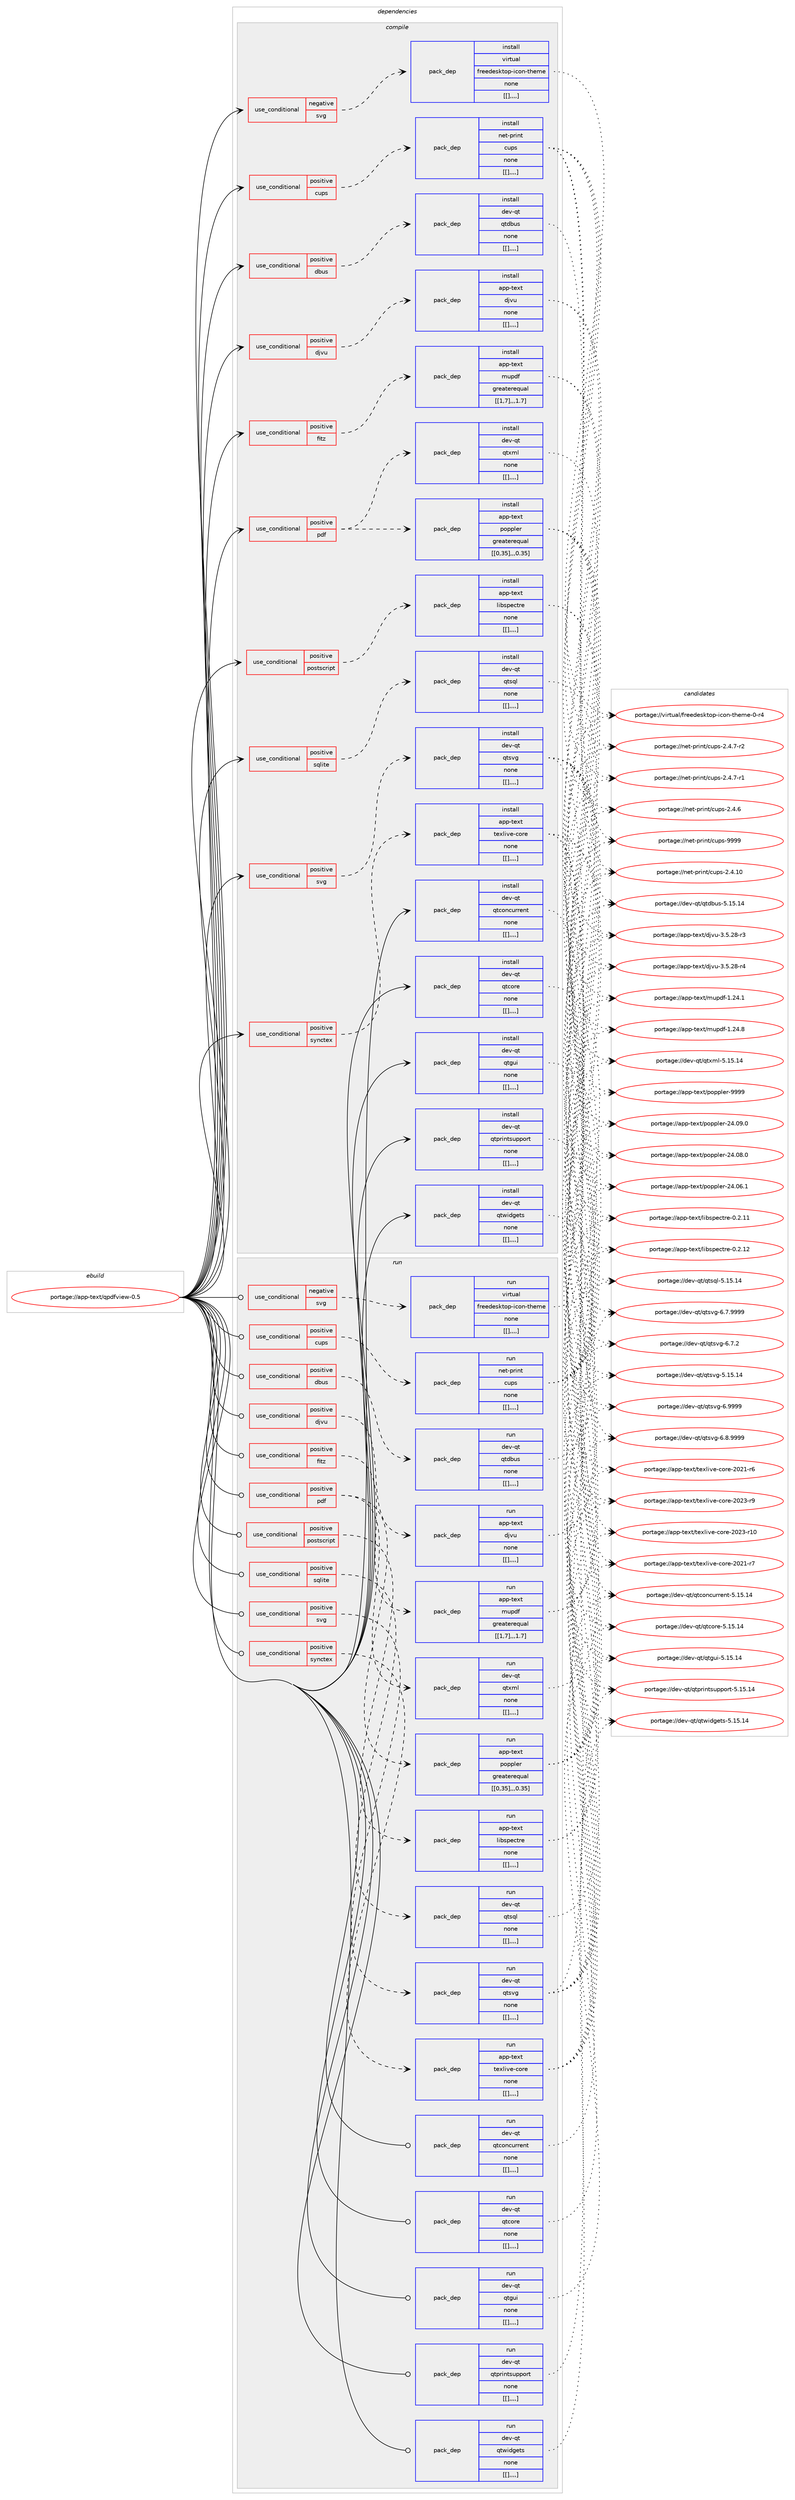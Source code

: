 digraph prolog {

# *************
# Graph options
# *************

newrank=true;
concentrate=true;
compound=true;
graph [rankdir=LR,fontname=Helvetica,fontsize=10,ranksep=1.5];#, ranksep=2.5, nodesep=0.2];
edge  [arrowhead=vee];
node  [fontname=Helvetica,fontsize=10];

# **********
# The ebuild
# **********

subgraph cluster_leftcol {
color=gray;
label=<<i>ebuild</i>>;
id [label="portage://app-text/qpdfview-0.5", color=red, width=4, href="../app-text/qpdfview-0.5.svg"];
}

# ****************
# The dependencies
# ****************

subgraph cluster_midcol {
color=gray;
label=<<i>dependencies</i>>;
subgraph cluster_compile {
fillcolor="#eeeeee";
style=filled;
label=<<i>compile</i>>;
subgraph cond15872 {
dependency57867 [label=<<TABLE BORDER="0" CELLBORDER="1" CELLSPACING="0" CELLPADDING="4"><TR><TD ROWSPAN="3" CELLPADDING="10">use_conditional</TD></TR><TR><TD>negative</TD></TR><TR><TD>svg</TD></TR></TABLE>>, shape=none, color=red];
subgraph pack41494 {
dependency57868 [label=<<TABLE BORDER="0" CELLBORDER="1" CELLSPACING="0" CELLPADDING="4" WIDTH="220"><TR><TD ROWSPAN="6" CELLPADDING="30">pack_dep</TD></TR><TR><TD WIDTH="110">install</TD></TR><TR><TD>virtual</TD></TR><TR><TD>freedesktop-icon-theme</TD></TR><TR><TD>none</TD></TR><TR><TD>[[],,,,]</TD></TR></TABLE>>, shape=none, color=blue];
}
dependency57867:e -> dependency57868:w [weight=20,style="dashed",arrowhead="vee"];
}
id:e -> dependency57867:w [weight=20,style="solid",arrowhead="vee"];
subgraph cond15873 {
dependency57869 [label=<<TABLE BORDER="0" CELLBORDER="1" CELLSPACING="0" CELLPADDING="4"><TR><TD ROWSPAN="3" CELLPADDING="10">use_conditional</TD></TR><TR><TD>positive</TD></TR><TR><TD>cups</TD></TR></TABLE>>, shape=none, color=red];
subgraph pack41495 {
dependency57870 [label=<<TABLE BORDER="0" CELLBORDER="1" CELLSPACING="0" CELLPADDING="4" WIDTH="220"><TR><TD ROWSPAN="6" CELLPADDING="30">pack_dep</TD></TR><TR><TD WIDTH="110">install</TD></TR><TR><TD>net-print</TD></TR><TR><TD>cups</TD></TR><TR><TD>none</TD></TR><TR><TD>[[],,,,]</TD></TR></TABLE>>, shape=none, color=blue];
}
dependency57869:e -> dependency57870:w [weight=20,style="dashed",arrowhead="vee"];
}
id:e -> dependency57869:w [weight=20,style="solid",arrowhead="vee"];
subgraph cond15874 {
dependency57871 [label=<<TABLE BORDER="0" CELLBORDER="1" CELLSPACING="0" CELLPADDING="4"><TR><TD ROWSPAN="3" CELLPADDING="10">use_conditional</TD></TR><TR><TD>positive</TD></TR><TR><TD>dbus</TD></TR></TABLE>>, shape=none, color=red];
subgraph pack41496 {
dependency57872 [label=<<TABLE BORDER="0" CELLBORDER="1" CELLSPACING="0" CELLPADDING="4" WIDTH="220"><TR><TD ROWSPAN="6" CELLPADDING="30">pack_dep</TD></TR><TR><TD WIDTH="110">install</TD></TR><TR><TD>dev-qt</TD></TR><TR><TD>qtdbus</TD></TR><TR><TD>none</TD></TR><TR><TD>[[],,,,]</TD></TR></TABLE>>, shape=none, color=blue];
}
dependency57871:e -> dependency57872:w [weight=20,style="dashed",arrowhead="vee"];
}
id:e -> dependency57871:w [weight=20,style="solid",arrowhead="vee"];
subgraph cond15875 {
dependency57873 [label=<<TABLE BORDER="0" CELLBORDER="1" CELLSPACING="0" CELLPADDING="4"><TR><TD ROWSPAN="3" CELLPADDING="10">use_conditional</TD></TR><TR><TD>positive</TD></TR><TR><TD>djvu</TD></TR></TABLE>>, shape=none, color=red];
subgraph pack41497 {
dependency57874 [label=<<TABLE BORDER="0" CELLBORDER="1" CELLSPACING="0" CELLPADDING="4" WIDTH="220"><TR><TD ROWSPAN="6" CELLPADDING="30">pack_dep</TD></TR><TR><TD WIDTH="110">install</TD></TR><TR><TD>app-text</TD></TR><TR><TD>djvu</TD></TR><TR><TD>none</TD></TR><TR><TD>[[],,,,]</TD></TR></TABLE>>, shape=none, color=blue];
}
dependency57873:e -> dependency57874:w [weight=20,style="dashed",arrowhead="vee"];
}
id:e -> dependency57873:w [weight=20,style="solid",arrowhead="vee"];
subgraph cond15876 {
dependency57875 [label=<<TABLE BORDER="0" CELLBORDER="1" CELLSPACING="0" CELLPADDING="4"><TR><TD ROWSPAN="3" CELLPADDING="10">use_conditional</TD></TR><TR><TD>positive</TD></TR><TR><TD>fitz</TD></TR></TABLE>>, shape=none, color=red];
subgraph pack41498 {
dependency57876 [label=<<TABLE BORDER="0" CELLBORDER="1" CELLSPACING="0" CELLPADDING="4" WIDTH="220"><TR><TD ROWSPAN="6" CELLPADDING="30">pack_dep</TD></TR><TR><TD WIDTH="110">install</TD></TR><TR><TD>app-text</TD></TR><TR><TD>mupdf</TD></TR><TR><TD>greaterequal</TD></TR><TR><TD>[[1,7],,,1.7]</TD></TR></TABLE>>, shape=none, color=blue];
}
dependency57875:e -> dependency57876:w [weight=20,style="dashed",arrowhead="vee"];
}
id:e -> dependency57875:w [weight=20,style="solid",arrowhead="vee"];
subgraph cond15877 {
dependency57877 [label=<<TABLE BORDER="0" CELLBORDER="1" CELLSPACING="0" CELLPADDING="4"><TR><TD ROWSPAN="3" CELLPADDING="10">use_conditional</TD></TR><TR><TD>positive</TD></TR><TR><TD>pdf</TD></TR></TABLE>>, shape=none, color=red];
subgraph pack41499 {
dependency57878 [label=<<TABLE BORDER="0" CELLBORDER="1" CELLSPACING="0" CELLPADDING="4" WIDTH="220"><TR><TD ROWSPAN="6" CELLPADDING="30">pack_dep</TD></TR><TR><TD WIDTH="110">install</TD></TR><TR><TD>app-text</TD></TR><TR><TD>poppler</TD></TR><TR><TD>greaterequal</TD></TR><TR><TD>[[0,35],,,0.35]</TD></TR></TABLE>>, shape=none, color=blue];
}
dependency57877:e -> dependency57878:w [weight=20,style="dashed",arrowhead="vee"];
subgraph pack41500 {
dependency57879 [label=<<TABLE BORDER="0" CELLBORDER="1" CELLSPACING="0" CELLPADDING="4" WIDTH="220"><TR><TD ROWSPAN="6" CELLPADDING="30">pack_dep</TD></TR><TR><TD WIDTH="110">install</TD></TR><TR><TD>dev-qt</TD></TR><TR><TD>qtxml</TD></TR><TR><TD>none</TD></TR><TR><TD>[[],,,,]</TD></TR></TABLE>>, shape=none, color=blue];
}
dependency57877:e -> dependency57879:w [weight=20,style="dashed",arrowhead="vee"];
}
id:e -> dependency57877:w [weight=20,style="solid",arrowhead="vee"];
subgraph cond15878 {
dependency57880 [label=<<TABLE BORDER="0" CELLBORDER="1" CELLSPACING="0" CELLPADDING="4"><TR><TD ROWSPAN="3" CELLPADDING="10">use_conditional</TD></TR><TR><TD>positive</TD></TR><TR><TD>postscript</TD></TR></TABLE>>, shape=none, color=red];
subgraph pack41501 {
dependency57881 [label=<<TABLE BORDER="0" CELLBORDER="1" CELLSPACING="0" CELLPADDING="4" WIDTH="220"><TR><TD ROWSPAN="6" CELLPADDING="30">pack_dep</TD></TR><TR><TD WIDTH="110">install</TD></TR><TR><TD>app-text</TD></TR><TR><TD>libspectre</TD></TR><TR><TD>none</TD></TR><TR><TD>[[],,,,]</TD></TR></TABLE>>, shape=none, color=blue];
}
dependency57880:e -> dependency57881:w [weight=20,style="dashed",arrowhead="vee"];
}
id:e -> dependency57880:w [weight=20,style="solid",arrowhead="vee"];
subgraph cond15879 {
dependency57882 [label=<<TABLE BORDER="0" CELLBORDER="1" CELLSPACING="0" CELLPADDING="4"><TR><TD ROWSPAN="3" CELLPADDING="10">use_conditional</TD></TR><TR><TD>positive</TD></TR><TR><TD>sqlite</TD></TR></TABLE>>, shape=none, color=red];
subgraph pack41502 {
dependency57883 [label=<<TABLE BORDER="0" CELLBORDER="1" CELLSPACING="0" CELLPADDING="4" WIDTH="220"><TR><TD ROWSPAN="6" CELLPADDING="30">pack_dep</TD></TR><TR><TD WIDTH="110">install</TD></TR><TR><TD>dev-qt</TD></TR><TR><TD>qtsql</TD></TR><TR><TD>none</TD></TR><TR><TD>[[],,,,]</TD></TR></TABLE>>, shape=none, color=blue];
}
dependency57882:e -> dependency57883:w [weight=20,style="dashed",arrowhead="vee"];
}
id:e -> dependency57882:w [weight=20,style="solid",arrowhead="vee"];
subgraph cond15880 {
dependency57884 [label=<<TABLE BORDER="0" CELLBORDER="1" CELLSPACING="0" CELLPADDING="4"><TR><TD ROWSPAN="3" CELLPADDING="10">use_conditional</TD></TR><TR><TD>positive</TD></TR><TR><TD>svg</TD></TR></TABLE>>, shape=none, color=red];
subgraph pack41503 {
dependency57885 [label=<<TABLE BORDER="0" CELLBORDER="1" CELLSPACING="0" CELLPADDING="4" WIDTH="220"><TR><TD ROWSPAN="6" CELLPADDING="30">pack_dep</TD></TR><TR><TD WIDTH="110">install</TD></TR><TR><TD>dev-qt</TD></TR><TR><TD>qtsvg</TD></TR><TR><TD>none</TD></TR><TR><TD>[[],,,,]</TD></TR></TABLE>>, shape=none, color=blue];
}
dependency57884:e -> dependency57885:w [weight=20,style="dashed",arrowhead="vee"];
}
id:e -> dependency57884:w [weight=20,style="solid",arrowhead="vee"];
subgraph cond15881 {
dependency57886 [label=<<TABLE BORDER="0" CELLBORDER="1" CELLSPACING="0" CELLPADDING="4"><TR><TD ROWSPAN="3" CELLPADDING="10">use_conditional</TD></TR><TR><TD>positive</TD></TR><TR><TD>synctex</TD></TR></TABLE>>, shape=none, color=red];
subgraph pack41504 {
dependency57887 [label=<<TABLE BORDER="0" CELLBORDER="1" CELLSPACING="0" CELLPADDING="4" WIDTH="220"><TR><TD ROWSPAN="6" CELLPADDING="30">pack_dep</TD></TR><TR><TD WIDTH="110">install</TD></TR><TR><TD>app-text</TD></TR><TR><TD>texlive-core</TD></TR><TR><TD>none</TD></TR><TR><TD>[[],,,,]</TD></TR></TABLE>>, shape=none, color=blue];
}
dependency57886:e -> dependency57887:w [weight=20,style="dashed",arrowhead="vee"];
}
id:e -> dependency57886:w [weight=20,style="solid",arrowhead="vee"];
subgraph pack41505 {
dependency57888 [label=<<TABLE BORDER="0" CELLBORDER="1" CELLSPACING="0" CELLPADDING="4" WIDTH="220"><TR><TD ROWSPAN="6" CELLPADDING="30">pack_dep</TD></TR><TR><TD WIDTH="110">install</TD></TR><TR><TD>dev-qt</TD></TR><TR><TD>qtconcurrent</TD></TR><TR><TD>none</TD></TR><TR><TD>[[],,,,]</TD></TR></TABLE>>, shape=none, color=blue];
}
id:e -> dependency57888:w [weight=20,style="solid",arrowhead="vee"];
subgraph pack41506 {
dependency57889 [label=<<TABLE BORDER="0" CELLBORDER="1" CELLSPACING="0" CELLPADDING="4" WIDTH="220"><TR><TD ROWSPAN="6" CELLPADDING="30">pack_dep</TD></TR><TR><TD WIDTH="110">install</TD></TR><TR><TD>dev-qt</TD></TR><TR><TD>qtcore</TD></TR><TR><TD>none</TD></TR><TR><TD>[[],,,,]</TD></TR></TABLE>>, shape=none, color=blue];
}
id:e -> dependency57889:w [weight=20,style="solid",arrowhead="vee"];
subgraph pack41507 {
dependency57890 [label=<<TABLE BORDER="0" CELLBORDER="1" CELLSPACING="0" CELLPADDING="4" WIDTH="220"><TR><TD ROWSPAN="6" CELLPADDING="30">pack_dep</TD></TR><TR><TD WIDTH="110">install</TD></TR><TR><TD>dev-qt</TD></TR><TR><TD>qtgui</TD></TR><TR><TD>none</TD></TR><TR><TD>[[],,,,]</TD></TR></TABLE>>, shape=none, color=blue];
}
id:e -> dependency57890:w [weight=20,style="solid",arrowhead="vee"];
subgraph pack41508 {
dependency57891 [label=<<TABLE BORDER="0" CELLBORDER="1" CELLSPACING="0" CELLPADDING="4" WIDTH="220"><TR><TD ROWSPAN="6" CELLPADDING="30">pack_dep</TD></TR><TR><TD WIDTH="110">install</TD></TR><TR><TD>dev-qt</TD></TR><TR><TD>qtprintsupport</TD></TR><TR><TD>none</TD></TR><TR><TD>[[],,,,]</TD></TR></TABLE>>, shape=none, color=blue];
}
id:e -> dependency57891:w [weight=20,style="solid",arrowhead="vee"];
subgraph pack41509 {
dependency57892 [label=<<TABLE BORDER="0" CELLBORDER="1" CELLSPACING="0" CELLPADDING="4" WIDTH="220"><TR><TD ROWSPAN="6" CELLPADDING="30">pack_dep</TD></TR><TR><TD WIDTH="110">install</TD></TR><TR><TD>dev-qt</TD></TR><TR><TD>qtwidgets</TD></TR><TR><TD>none</TD></TR><TR><TD>[[],,,,]</TD></TR></TABLE>>, shape=none, color=blue];
}
id:e -> dependency57892:w [weight=20,style="solid",arrowhead="vee"];
}
subgraph cluster_compileandrun {
fillcolor="#eeeeee";
style=filled;
label=<<i>compile and run</i>>;
}
subgraph cluster_run {
fillcolor="#eeeeee";
style=filled;
label=<<i>run</i>>;
subgraph cond15882 {
dependency57893 [label=<<TABLE BORDER="0" CELLBORDER="1" CELLSPACING="0" CELLPADDING="4"><TR><TD ROWSPAN="3" CELLPADDING="10">use_conditional</TD></TR><TR><TD>negative</TD></TR><TR><TD>svg</TD></TR></TABLE>>, shape=none, color=red];
subgraph pack41510 {
dependency57894 [label=<<TABLE BORDER="0" CELLBORDER="1" CELLSPACING="0" CELLPADDING="4" WIDTH="220"><TR><TD ROWSPAN="6" CELLPADDING="30">pack_dep</TD></TR><TR><TD WIDTH="110">run</TD></TR><TR><TD>virtual</TD></TR><TR><TD>freedesktop-icon-theme</TD></TR><TR><TD>none</TD></TR><TR><TD>[[],,,,]</TD></TR></TABLE>>, shape=none, color=blue];
}
dependency57893:e -> dependency57894:w [weight=20,style="dashed",arrowhead="vee"];
}
id:e -> dependency57893:w [weight=20,style="solid",arrowhead="odot"];
subgraph cond15883 {
dependency57895 [label=<<TABLE BORDER="0" CELLBORDER="1" CELLSPACING="0" CELLPADDING="4"><TR><TD ROWSPAN="3" CELLPADDING="10">use_conditional</TD></TR><TR><TD>positive</TD></TR><TR><TD>cups</TD></TR></TABLE>>, shape=none, color=red];
subgraph pack41511 {
dependency57896 [label=<<TABLE BORDER="0" CELLBORDER="1" CELLSPACING="0" CELLPADDING="4" WIDTH="220"><TR><TD ROWSPAN="6" CELLPADDING="30">pack_dep</TD></TR><TR><TD WIDTH="110">run</TD></TR><TR><TD>net-print</TD></TR><TR><TD>cups</TD></TR><TR><TD>none</TD></TR><TR><TD>[[],,,,]</TD></TR></TABLE>>, shape=none, color=blue];
}
dependency57895:e -> dependency57896:w [weight=20,style="dashed",arrowhead="vee"];
}
id:e -> dependency57895:w [weight=20,style="solid",arrowhead="odot"];
subgraph cond15884 {
dependency57897 [label=<<TABLE BORDER="0" CELLBORDER="1" CELLSPACING="0" CELLPADDING="4"><TR><TD ROWSPAN="3" CELLPADDING="10">use_conditional</TD></TR><TR><TD>positive</TD></TR><TR><TD>dbus</TD></TR></TABLE>>, shape=none, color=red];
subgraph pack41512 {
dependency57898 [label=<<TABLE BORDER="0" CELLBORDER="1" CELLSPACING="0" CELLPADDING="4" WIDTH="220"><TR><TD ROWSPAN="6" CELLPADDING="30">pack_dep</TD></TR><TR><TD WIDTH="110">run</TD></TR><TR><TD>dev-qt</TD></TR><TR><TD>qtdbus</TD></TR><TR><TD>none</TD></TR><TR><TD>[[],,,,]</TD></TR></TABLE>>, shape=none, color=blue];
}
dependency57897:e -> dependency57898:w [weight=20,style="dashed",arrowhead="vee"];
}
id:e -> dependency57897:w [weight=20,style="solid",arrowhead="odot"];
subgraph cond15885 {
dependency57899 [label=<<TABLE BORDER="0" CELLBORDER="1" CELLSPACING="0" CELLPADDING="4"><TR><TD ROWSPAN="3" CELLPADDING="10">use_conditional</TD></TR><TR><TD>positive</TD></TR><TR><TD>djvu</TD></TR></TABLE>>, shape=none, color=red];
subgraph pack41513 {
dependency57900 [label=<<TABLE BORDER="0" CELLBORDER="1" CELLSPACING="0" CELLPADDING="4" WIDTH="220"><TR><TD ROWSPAN="6" CELLPADDING="30">pack_dep</TD></TR><TR><TD WIDTH="110">run</TD></TR><TR><TD>app-text</TD></TR><TR><TD>djvu</TD></TR><TR><TD>none</TD></TR><TR><TD>[[],,,,]</TD></TR></TABLE>>, shape=none, color=blue];
}
dependency57899:e -> dependency57900:w [weight=20,style="dashed",arrowhead="vee"];
}
id:e -> dependency57899:w [weight=20,style="solid",arrowhead="odot"];
subgraph cond15886 {
dependency57901 [label=<<TABLE BORDER="0" CELLBORDER="1" CELLSPACING="0" CELLPADDING="4"><TR><TD ROWSPAN="3" CELLPADDING="10">use_conditional</TD></TR><TR><TD>positive</TD></TR><TR><TD>fitz</TD></TR></TABLE>>, shape=none, color=red];
subgraph pack41514 {
dependency57902 [label=<<TABLE BORDER="0" CELLBORDER="1" CELLSPACING="0" CELLPADDING="4" WIDTH="220"><TR><TD ROWSPAN="6" CELLPADDING="30">pack_dep</TD></TR><TR><TD WIDTH="110">run</TD></TR><TR><TD>app-text</TD></TR><TR><TD>mupdf</TD></TR><TR><TD>greaterequal</TD></TR><TR><TD>[[1,7],,,1.7]</TD></TR></TABLE>>, shape=none, color=blue];
}
dependency57901:e -> dependency57902:w [weight=20,style="dashed",arrowhead="vee"];
}
id:e -> dependency57901:w [weight=20,style="solid",arrowhead="odot"];
subgraph cond15887 {
dependency57903 [label=<<TABLE BORDER="0" CELLBORDER="1" CELLSPACING="0" CELLPADDING="4"><TR><TD ROWSPAN="3" CELLPADDING="10">use_conditional</TD></TR><TR><TD>positive</TD></TR><TR><TD>pdf</TD></TR></TABLE>>, shape=none, color=red];
subgraph pack41515 {
dependency57904 [label=<<TABLE BORDER="0" CELLBORDER="1" CELLSPACING="0" CELLPADDING="4" WIDTH="220"><TR><TD ROWSPAN="6" CELLPADDING="30">pack_dep</TD></TR><TR><TD WIDTH="110">run</TD></TR><TR><TD>app-text</TD></TR><TR><TD>poppler</TD></TR><TR><TD>greaterequal</TD></TR><TR><TD>[[0,35],,,0.35]</TD></TR></TABLE>>, shape=none, color=blue];
}
dependency57903:e -> dependency57904:w [weight=20,style="dashed",arrowhead="vee"];
subgraph pack41516 {
dependency57905 [label=<<TABLE BORDER="0" CELLBORDER="1" CELLSPACING="0" CELLPADDING="4" WIDTH="220"><TR><TD ROWSPAN="6" CELLPADDING="30">pack_dep</TD></TR><TR><TD WIDTH="110">run</TD></TR><TR><TD>dev-qt</TD></TR><TR><TD>qtxml</TD></TR><TR><TD>none</TD></TR><TR><TD>[[],,,,]</TD></TR></TABLE>>, shape=none, color=blue];
}
dependency57903:e -> dependency57905:w [weight=20,style="dashed",arrowhead="vee"];
}
id:e -> dependency57903:w [weight=20,style="solid",arrowhead="odot"];
subgraph cond15888 {
dependency57906 [label=<<TABLE BORDER="0" CELLBORDER="1" CELLSPACING="0" CELLPADDING="4"><TR><TD ROWSPAN="3" CELLPADDING="10">use_conditional</TD></TR><TR><TD>positive</TD></TR><TR><TD>postscript</TD></TR></TABLE>>, shape=none, color=red];
subgraph pack41517 {
dependency57907 [label=<<TABLE BORDER="0" CELLBORDER="1" CELLSPACING="0" CELLPADDING="4" WIDTH="220"><TR><TD ROWSPAN="6" CELLPADDING="30">pack_dep</TD></TR><TR><TD WIDTH="110">run</TD></TR><TR><TD>app-text</TD></TR><TR><TD>libspectre</TD></TR><TR><TD>none</TD></TR><TR><TD>[[],,,,]</TD></TR></TABLE>>, shape=none, color=blue];
}
dependency57906:e -> dependency57907:w [weight=20,style="dashed",arrowhead="vee"];
}
id:e -> dependency57906:w [weight=20,style="solid",arrowhead="odot"];
subgraph cond15889 {
dependency57908 [label=<<TABLE BORDER="0" CELLBORDER="1" CELLSPACING="0" CELLPADDING="4"><TR><TD ROWSPAN="3" CELLPADDING="10">use_conditional</TD></TR><TR><TD>positive</TD></TR><TR><TD>sqlite</TD></TR></TABLE>>, shape=none, color=red];
subgraph pack41518 {
dependency57909 [label=<<TABLE BORDER="0" CELLBORDER="1" CELLSPACING="0" CELLPADDING="4" WIDTH="220"><TR><TD ROWSPAN="6" CELLPADDING="30">pack_dep</TD></TR><TR><TD WIDTH="110">run</TD></TR><TR><TD>dev-qt</TD></TR><TR><TD>qtsql</TD></TR><TR><TD>none</TD></TR><TR><TD>[[],,,,]</TD></TR></TABLE>>, shape=none, color=blue];
}
dependency57908:e -> dependency57909:w [weight=20,style="dashed",arrowhead="vee"];
}
id:e -> dependency57908:w [weight=20,style="solid",arrowhead="odot"];
subgraph cond15890 {
dependency57910 [label=<<TABLE BORDER="0" CELLBORDER="1" CELLSPACING="0" CELLPADDING="4"><TR><TD ROWSPAN="3" CELLPADDING="10">use_conditional</TD></TR><TR><TD>positive</TD></TR><TR><TD>svg</TD></TR></TABLE>>, shape=none, color=red];
subgraph pack41519 {
dependency57911 [label=<<TABLE BORDER="0" CELLBORDER="1" CELLSPACING="0" CELLPADDING="4" WIDTH="220"><TR><TD ROWSPAN="6" CELLPADDING="30">pack_dep</TD></TR><TR><TD WIDTH="110">run</TD></TR><TR><TD>dev-qt</TD></TR><TR><TD>qtsvg</TD></TR><TR><TD>none</TD></TR><TR><TD>[[],,,,]</TD></TR></TABLE>>, shape=none, color=blue];
}
dependency57910:e -> dependency57911:w [weight=20,style="dashed",arrowhead="vee"];
}
id:e -> dependency57910:w [weight=20,style="solid",arrowhead="odot"];
subgraph cond15891 {
dependency57912 [label=<<TABLE BORDER="0" CELLBORDER="1" CELLSPACING="0" CELLPADDING="4"><TR><TD ROWSPAN="3" CELLPADDING="10">use_conditional</TD></TR><TR><TD>positive</TD></TR><TR><TD>synctex</TD></TR></TABLE>>, shape=none, color=red];
subgraph pack41520 {
dependency57913 [label=<<TABLE BORDER="0" CELLBORDER="1" CELLSPACING="0" CELLPADDING="4" WIDTH="220"><TR><TD ROWSPAN="6" CELLPADDING="30">pack_dep</TD></TR><TR><TD WIDTH="110">run</TD></TR><TR><TD>app-text</TD></TR><TR><TD>texlive-core</TD></TR><TR><TD>none</TD></TR><TR><TD>[[],,,,]</TD></TR></TABLE>>, shape=none, color=blue];
}
dependency57912:e -> dependency57913:w [weight=20,style="dashed",arrowhead="vee"];
}
id:e -> dependency57912:w [weight=20,style="solid",arrowhead="odot"];
subgraph pack41521 {
dependency57914 [label=<<TABLE BORDER="0" CELLBORDER="1" CELLSPACING="0" CELLPADDING="4" WIDTH="220"><TR><TD ROWSPAN="6" CELLPADDING="30">pack_dep</TD></TR><TR><TD WIDTH="110">run</TD></TR><TR><TD>dev-qt</TD></TR><TR><TD>qtconcurrent</TD></TR><TR><TD>none</TD></TR><TR><TD>[[],,,,]</TD></TR></TABLE>>, shape=none, color=blue];
}
id:e -> dependency57914:w [weight=20,style="solid",arrowhead="odot"];
subgraph pack41522 {
dependency57915 [label=<<TABLE BORDER="0" CELLBORDER="1" CELLSPACING="0" CELLPADDING="4" WIDTH="220"><TR><TD ROWSPAN="6" CELLPADDING="30">pack_dep</TD></TR><TR><TD WIDTH="110">run</TD></TR><TR><TD>dev-qt</TD></TR><TR><TD>qtcore</TD></TR><TR><TD>none</TD></TR><TR><TD>[[],,,,]</TD></TR></TABLE>>, shape=none, color=blue];
}
id:e -> dependency57915:w [weight=20,style="solid",arrowhead="odot"];
subgraph pack41523 {
dependency57916 [label=<<TABLE BORDER="0" CELLBORDER="1" CELLSPACING="0" CELLPADDING="4" WIDTH="220"><TR><TD ROWSPAN="6" CELLPADDING="30">pack_dep</TD></TR><TR><TD WIDTH="110">run</TD></TR><TR><TD>dev-qt</TD></TR><TR><TD>qtgui</TD></TR><TR><TD>none</TD></TR><TR><TD>[[],,,,]</TD></TR></TABLE>>, shape=none, color=blue];
}
id:e -> dependency57916:w [weight=20,style="solid",arrowhead="odot"];
subgraph pack41524 {
dependency57917 [label=<<TABLE BORDER="0" CELLBORDER="1" CELLSPACING="0" CELLPADDING="4" WIDTH="220"><TR><TD ROWSPAN="6" CELLPADDING="30">pack_dep</TD></TR><TR><TD WIDTH="110">run</TD></TR><TR><TD>dev-qt</TD></TR><TR><TD>qtprintsupport</TD></TR><TR><TD>none</TD></TR><TR><TD>[[],,,,]</TD></TR></TABLE>>, shape=none, color=blue];
}
id:e -> dependency57917:w [weight=20,style="solid",arrowhead="odot"];
subgraph pack41525 {
dependency57918 [label=<<TABLE BORDER="0" CELLBORDER="1" CELLSPACING="0" CELLPADDING="4" WIDTH="220"><TR><TD ROWSPAN="6" CELLPADDING="30">pack_dep</TD></TR><TR><TD WIDTH="110">run</TD></TR><TR><TD>dev-qt</TD></TR><TR><TD>qtwidgets</TD></TR><TR><TD>none</TD></TR><TR><TD>[[],,,,]</TD></TR></TABLE>>, shape=none, color=blue];
}
id:e -> dependency57918:w [weight=20,style="solid",arrowhead="odot"];
}
}

# **************
# The candidates
# **************

subgraph cluster_choices {
rank=same;
color=gray;
label=<<i>candidates</i>>;

subgraph choice41494 {
color=black;
nodesep=1;
choice118105114116117971084710211410110110010111510711611111245105991111104511610410110910145484511452 [label="portage://virtual/freedesktop-icon-theme-0-r4", color=red, width=4,href="../virtual/freedesktop-icon-theme-0-r4.svg"];
dependency57868:e -> choice118105114116117971084710211410110110010111510711611111245105991111104511610410110910145484511452:w [style=dotted,weight="100"];
}
subgraph choice41495 {
color=black;
nodesep=1;
choice1101011164511211410511011647991171121154557575757 [label="portage://net-print/cups-9999", color=red, width=4,href="../net-print/cups-9999.svg"];
choice11010111645112114105110116479911711211545504652464948 [label="portage://net-print/cups-2.4.10", color=red, width=4,href="../net-print/cups-2.4.10.svg"];
choice1101011164511211410511011647991171121154550465246554511450 [label="portage://net-print/cups-2.4.7-r2", color=red, width=4,href="../net-print/cups-2.4.7-r2.svg"];
choice1101011164511211410511011647991171121154550465246554511449 [label="portage://net-print/cups-2.4.7-r1", color=red, width=4,href="../net-print/cups-2.4.7-r1.svg"];
choice110101116451121141051101164799117112115455046524654 [label="portage://net-print/cups-2.4.6", color=red, width=4,href="../net-print/cups-2.4.6.svg"];
dependency57870:e -> choice1101011164511211410511011647991171121154557575757:w [style=dotted,weight="100"];
dependency57870:e -> choice11010111645112114105110116479911711211545504652464948:w [style=dotted,weight="100"];
dependency57870:e -> choice1101011164511211410511011647991171121154550465246554511450:w [style=dotted,weight="100"];
dependency57870:e -> choice1101011164511211410511011647991171121154550465246554511449:w [style=dotted,weight="100"];
dependency57870:e -> choice110101116451121141051101164799117112115455046524654:w [style=dotted,weight="100"];
}
subgraph choice41496 {
color=black;
nodesep=1;
choice1001011184511311647113116100981171154553464953464952 [label="portage://dev-qt/qtdbus-5.15.14", color=red, width=4,href="../dev-qt/qtdbus-5.15.14.svg"];
dependency57872:e -> choice1001011184511311647113116100981171154553464953464952:w [style=dotted,weight="100"];
}
subgraph choice41497 {
color=black;
nodesep=1;
choice971121124511610112011647100106118117455146534650564511452 [label="portage://app-text/djvu-3.5.28-r4", color=red, width=4,href="../app-text/djvu-3.5.28-r4.svg"];
choice971121124511610112011647100106118117455146534650564511451 [label="portage://app-text/djvu-3.5.28-r3", color=red, width=4,href="../app-text/djvu-3.5.28-r3.svg"];
dependency57874:e -> choice971121124511610112011647100106118117455146534650564511452:w [style=dotted,weight="100"];
dependency57874:e -> choice971121124511610112011647100106118117455146534650564511451:w [style=dotted,weight="100"];
}
subgraph choice41498 {
color=black;
nodesep=1;
choice97112112451161011201164710911711210010245494650524656 [label="portage://app-text/mupdf-1.24.8", color=red, width=4,href="../app-text/mupdf-1.24.8.svg"];
choice97112112451161011201164710911711210010245494650524649 [label="portage://app-text/mupdf-1.24.1", color=red, width=4,href="../app-text/mupdf-1.24.1.svg"];
dependency57876:e -> choice97112112451161011201164710911711210010245494650524656:w [style=dotted,weight="100"];
dependency57876:e -> choice97112112451161011201164710911711210010245494650524649:w [style=dotted,weight="100"];
}
subgraph choice41499 {
color=black;
nodesep=1;
choice9711211245116101120116471121111121121081011144557575757 [label="portage://app-text/poppler-9999", color=red, width=4,href="../app-text/poppler-9999.svg"];
choice9711211245116101120116471121111121121081011144550524648574648 [label="portage://app-text/poppler-24.09.0", color=red, width=4,href="../app-text/poppler-24.09.0.svg"];
choice9711211245116101120116471121111121121081011144550524648564648 [label="portage://app-text/poppler-24.08.0", color=red, width=4,href="../app-text/poppler-24.08.0.svg"];
choice9711211245116101120116471121111121121081011144550524648544649 [label="portage://app-text/poppler-24.06.1", color=red, width=4,href="../app-text/poppler-24.06.1.svg"];
dependency57878:e -> choice9711211245116101120116471121111121121081011144557575757:w [style=dotted,weight="100"];
dependency57878:e -> choice9711211245116101120116471121111121121081011144550524648574648:w [style=dotted,weight="100"];
dependency57878:e -> choice9711211245116101120116471121111121121081011144550524648564648:w [style=dotted,weight="100"];
dependency57878:e -> choice9711211245116101120116471121111121121081011144550524648544649:w [style=dotted,weight="100"];
}
subgraph choice41500 {
color=black;
nodesep=1;
choice10010111845113116471131161201091084553464953464952 [label="portage://dev-qt/qtxml-5.15.14", color=red, width=4,href="../dev-qt/qtxml-5.15.14.svg"];
dependency57879:e -> choice10010111845113116471131161201091084553464953464952:w [style=dotted,weight="100"];
}
subgraph choice41501 {
color=black;
nodesep=1;
choice971121124511610112011647108105981151121019911611410145484650464950 [label="portage://app-text/libspectre-0.2.12", color=red, width=4,href="../app-text/libspectre-0.2.12.svg"];
choice971121124511610112011647108105981151121019911611410145484650464949 [label="portage://app-text/libspectre-0.2.11", color=red, width=4,href="../app-text/libspectre-0.2.11.svg"];
dependency57881:e -> choice971121124511610112011647108105981151121019911611410145484650464950:w [style=dotted,weight="100"];
dependency57881:e -> choice971121124511610112011647108105981151121019911611410145484650464949:w [style=dotted,weight="100"];
}
subgraph choice41502 {
color=black;
nodesep=1;
choice10010111845113116471131161151131084553464953464952 [label="portage://dev-qt/qtsql-5.15.14", color=red, width=4,href="../dev-qt/qtsql-5.15.14.svg"];
dependency57883:e -> choice10010111845113116471131161151131084553464953464952:w [style=dotted,weight="100"];
}
subgraph choice41503 {
color=black;
nodesep=1;
choice100101118451131164711311611511810345544657575757 [label="portage://dev-qt/qtsvg-6.9999", color=red, width=4,href="../dev-qt/qtsvg-6.9999.svg"];
choice1001011184511311647113116115118103455446564657575757 [label="portage://dev-qt/qtsvg-6.8.9999", color=red, width=4,href="../dev-qt/qtsvg-6.8.9999.svg"];
choice1001011184511311647113116115118103455446554657575757 [label="portage://dev-qt/qtsvg-6.7.9999", color=red, width=4,href="../dev-qt/qtsvg-6.7.9999.svg"];
choice1001011184511311647113116115118103455446554650 [label="portage://dev-qt/qtsvg-6.7.2", color=red, width=4,href="../dev-qt/qtsvg-6.7.2.svg"];
choice10010111845113116471131161151181034553464953464952 [label="portage://dev-qt/qtsvg-5.15.14", color=red, width=4,href="../dev-qt/qtsvg-5.15.14.svg"];
dependency57885:e -> choice100101118451131164711311611511810345544657575757:w [style=dotted,weight="100"];
dependency57885:e -> choice1001011184511311647113116115118103455446564657575757:w [style=dotted,weight="100"];
dependency57885:e -> choice1001011184511311647113116115118103455446554657575757:w [style=dotted,weight="100"];
dependency57885:e -> choice1001011184511311647113116115118103455446554650:w [style=dotted,weight="100"];
dependency57885:e -> choice10010111845113116471131161151181034553464953464952:w [style=dotted,weight="100"];
}
subgraph choice41504 {
color=black;
nodesep=1;
choice971121124511610112011647116101120108105118101459911111410145504850514511457 [label="portage://app-text/texlive-core-2023-r9", color=red, width=4,href="../app-text/texlive-core-2023-r9.svg"];
choice97112112451161011201164711610112010810511810145991111141014550485051451144948 [label="portage://app-text/texlive-core-2023-r10", color=red, width=4,href="../app-text/texlive-core-2023-r10.svg"];
choice971121124511610112011647116101120108105118101459911111410145504850494511455 [label="portage://app-text/texlive-core-2021-r7", color=red, width=4,href="../app-text/texlive-core-2021-r7.svg"];
choice971121124511610112011647116101120108105118101459911111410145504850494511454 [label="portage://app-text/texlive-core-2021-r6", color=red, width=4,href="../app-text/texlive-core-2021-r6.svg"];
dependency57887:e -> choice971121124511610112011647116101120108105118101459911111410145504850514511457:w [style=dotted,weight="100"];
dependency57887:e -> choice97112112451161011201164711610112010810511810145991111141014550485051451144948:w [style=dotted,weight="100"];
dependency57887:e -> choice971121124511610112011647116101120108105118101459911111410145504850494511455:w [style=dotted,weight="100"];
dependency57887:e -> choice971121124511610112011647116101120108105118101459911111410145504850494511454:w [style=dotted,weight="100"];
}
subgraph choice41505 {
color=black;
nodesep=1;
choice100101118451131164711311699111110991171141141011101164553464953464952 [label="portage://dev-qt/qtconcurrent-5.15.14", color=red, width=4,href="../dev-qt/qtconcurrent-5.15.14.svg"];
dependency57888:e -> choice100101118451131164711311699111110991171141141011101164553464953464952:w [style=dotted,weight="100"];
}
subgraph choice41506 {
color=black;
nodesep=1;
choice1001011184511311647113116991111141014553464953464952 [label="portage://dev-qt/qtcore-5.15.14", color=red, width=4,href="../dev-qt/qtcore-5.15.14.svg"];
dependency57889:e -> choice1001011184511311647113116991111141014553464953464952:w [style=dotted,weight="100"];
}
subgraph choice41507 {
color=black;
nodesep=1;
choice10010111845113116471131161031171054553464953464952 [label="portage://dev-qt/qtgui-5.15.14", color=red, width=4,href="../dev-qt/qtgui-5.15.14.svg"];
dependency57890:e -> choice10010111845113116471131161031171054553464953464952:w [style=dotted,weight="100"];
}
subgraph choice41508 {
color=black;
nodesep=1;
choice10010111845113116471131161121141051101161151171121121111141164553464953464952 [label="portage://dev-qt/qtprintsupport-5.15.14", color=red, width=4,href="../dev-qt/qtprintsupport-5.15.14.svg"];
dependency57891:e -> choice10010111845113116471131161121141051101161151171121121111141164553464953464952:w [style=dotted,weight="100"];
}
subgraph choice41509 {
color=black;
nodesep=1;
choice10010111845113116471131161191051001031011161154553464953464952 [label="portage://dev-qt/qtwidgets-5.15.14", color=red, width=4,href="../dev-qt/qtwidgets-5.15.14.svg"];
dependency57892:e -> choice10010111845113116471131161191051001031011161154553464953464952:w [style=dotted,weight="100"];
}
subgraph choice41510 {
color=black;
nodesep=1;
choice118105114116117971084710211410110110010111510711611111245105991111104511610410110910145484511452 [label="portage://virtual/freedesktop-icon-theme-0-r4", color=red, width=4,href="../virtual/freedesktop-icon-theme-0-r4.svg"];
dependency57894:e -> choice118105114116117971084710211410110110010111510711611111245105991111104511610410110910145484511452:w [style=dotted,weight="100"];
}
subgraph choice41511 {
color=black;
nodesep=1;
choice1101011164511211410511011647991171121154557575757 [label="portage://net-print/cups-9999", color=red, width=4,href="../net-print/cups-9999.svg"];
choice11010111645112114105110116479911711211545504652464948 [label="portage://net-print/cups-2.4.10", color=red, width=4,href="../net-print/cups-2.4.10.svg"];
choice1101011164511211410511011647991171121154550465246554511450 [label="portage://net-print/cups-2.4.7-r2", color=red, width=4,href="../net-print/cups-2.4.7-r2.svg"];
choice1101011164511211410511011647991171121154550465246554511449 [label="portage://net-print/cups-2.4.7-r1", color=red, width=4,href="../net-print/cups-2.4.7-r1.svg"];
choice110101116451121141051101164799117112115455046524654 [label="portage://net-print/cups-2.4.6", color=red, width=4,href="../net-print/cups-2.4.6.svg"];
dependency57896:e -> choice1101011164511211410511011647991171121154557575757:w [style=dotted,weight="100"];
dependency57896:e -> choice11010111645112114105110116479911711211545504652464948:w [style=dotted,weight="100"];
dependency57896:e -> choice1101011164511211410511011647991171121154550465246554511450:w [style=dotted,weight="100"];
dependency57896:e -> choice1101011164511211410511011647991171121154550465246554511449:w [style=dotted,weight="100"];
dependency57896:e -> choice110101116451121141051101164799117112115455046524654:w [style=dotted,weight="100"];
}
subgraph choice41512 {
color=black;
nodesep=1;
choice1001011184511311647113116100981171154553464953464952 [label="portage://dev-qt/qtdbus-5.15.14", color=red, width=4,href="../dev-qt/qtdbus-5.15.14.svg"];
dependency57898:e -> choice1001011184511311647113116100981171154553464953464952:w [style=dotted,weight="100"];
}
subgraph choice41513 {
color=black;
nodesep=1;
choice971121124511610112011647100106118117455146534650564511452 [label="portage://app-text/djvu-3.5.28-r4", color=red, width=4,href="../app-text/djvu-3.5.28-r4.svg"];
choice971121124511610112011647100106118117455146534650564511451 [label="portage://app-text/djvu-3.5.28-r3", color=red, width=4,href="../app-text/djvu-3.5.28-r3.svg"];
dependency57900:e -> choice971121124511610112011647100106118117455146534650564511452:w [style=dotted,weight="100"];
dependency57900:e -> choice971121124511610112011647100106118117455146534650564511451:w [style=dotted,weight="100"];
}
subgraph choice41514 {
color=black;
nodesep=1;
choice97112112451161011201164710911711210010245494650524656 [label="portage://app-text/mupdf-1.24.8", color=red, width=4,href="../app-text/mupdf-1.24.8.svg"];
choice97112112451161011201164710911711210010245494650524649 [label="portage://app-text/mupdf-1.24.1", color=red, width=4,href="../app-text/mupdf-1.24.1.svg"];
dependency57902:e -> choice97112112451161011201164710911711210010245494650524656:w [style=dotted,weight="100"];
dependency57902:e -> choice97112112451161011201164710911711210010245494650524649:w [style=dotted,weight="100"];
}
subgraph choice41515 {
color=black;
nodesep=1;
choice9711211245116101120116471121111121121081011144557575757 [label="portage://app-text/poppler-9999", color=red, width=4,href="../app-text/poppler-9999.svg"];
choice9711211245116101120116471121111121121081011144550524648574648 [label="portage://app-text/poppler-24.09.0", color=red, width=4,href="../app-text/poppler-24.09.0.svg"];
choice9711211245116101120116471121111121121081011144550524648564648 [label="portage://app-text/poppler-24.08.0", color=red, width=4,href="../app-text/poppler-24.08.0.svg"];
choice9711211245116101120116471121111121121081011144550524648544649 [label="portage://app-text/poppler-24.06.1", color=red, width=4,href="../app-text/poppler-24.06.1.svg"];
dependency57904:e -> choice9711211245116101120116471121111121121081011144557575757:w [style=dotted,weight="100"];
dependency57904:e -> choice9711211245116101120116471121111121121081011144550524648574648:w [style=dotted,weight="100"];
dependency57904:e -> choice9711211245116101120116471121111121121081011144550524648564648:w [style=dotted,weight="100"];
dependency57904:e -> choice9711211245116101120116471121111121121081011144550524648544649:w [style=dotted,weight="100"];
}
subgraph choice41516 {
color=black;
nodesep=1;
choice10010111845113116471131161201091084553464953464952 [label="portage://dev-qt/qtxml-5.15.14", color=red, width=4,href="../dev-qt/qtxml-5.15.14.svg"];
dependency57905:e -> choice10010111845113116471131161201091084553464953464952:w [style=dotted,weight="100"];
}
subgraph choice41517 {
color=black;
nodesep=1;
choice971121124511610112011647108105981151121019911611410145484650464950 [label="portage://app-text/libspectre-0.2.12", color=red, width=4,href="../app-text/libspectre-0.2.12.svg"];
choice971121124511610112011647108105981151121019911611410145484650464949 [label="portage://app-text/libspectre-0.2.11", color=red, width=4,href="../app-text/libspectre-0.2.11.svg"];
dependency57907:e -> choice971121124511610112011647108105981151121019911611410145484650464950:w [style=dotted,weight="100"];
dependency57907:e -> choice971121124511610112011647108105981151121019911611410145484650464949:w [style=dotted,weight="100"];
}
subgraph choice41518 {
color=black;
nodesep=1;
choice10010111845113116471131161151131084553464953464952 [label="portage://dev-qt/qtsql-5.15.14", color=red, width=4,href="../dev-qt/qtsql-5.15.14.svg"];
dependency57909:e -> choice10010111845113116471131161151131084553464953464952:w [style=dotted,weight="100"];
}
subgraph choice41519 {
color=black;
nodesep=1;
choice100101118451131164711311611511810345544657575757 [label="portage://dev-qt/qtsvg-6.9999", color=red, width=4,href="../dev-qt/qtsvg-6.9999.svg"];
choice1001011184511311647113116115118103455446564657575757 [label="portage://dev-qt/qtsvg-6.8.9999", color=red, width=4,href="../dev-qt/qtsvg-6.8.9999.svg"];
choice1001011184511311647113116115118103455446554657575757 [label="portage://dev-qt/qtsvg-6.7.9999", color=red, width=4,href="../dev-qt/qtsvg-6.7.9999.svg"];
choice1001011184511311647113116115118103455446554650 [label="portage://dev-qt/qtsvg-6.7.2", color=red, width=4,href="../dev-qt/qtsvg-6.7.2.svg"];
choice10010111845113116471131161151181034553464953464952 [label="portage://dev-qt/qtsvg-5.15.14", color=red, width=4,href="../dev-qt/qtsvg-5.15.14.svg"];
dependency57911:e -> choice100101118451131164711311611511810345544657575757:w [style=dotted,weight="100"];
dependency57911:e -> choice1001011184511311647113116115118103455446564657575757:w [style=dotted,weight="100"];
dependency57911:e -> choice1001011184511311647113116115118103455446554657575757:w [style=dotted,weight="100"];
dependency57911:e -> choice1001011184511311647113116115118103455446554650:w [style=dotted,weight="100"];
dependency57911:e -> choice10010111845113116471131161151181034553464953464952:w [style=dotted,weight="100"];
}
subgraph choice41520 {
color=black;
nodesep=1;
choice971121124511610112011647116101120108105118101459911111410145504850514511457 [label="portage://app-text/texlive-core-2023-r9", color=red, width=4,href="../app-text/texlive-core-2023-r9.svg"];
choice97112112451161011201164711610112010810511810145991111141014550485051451144948 [label="portage://app-text/texlive-core-2023-r10", color=red, width=4,href="../app-text/texlive-core-2023-r10.svg"];
choice971121124511610112011647116101120108105118101459911111410145504850494511455 [label="portage://app-text/texlive-core-2021-r7", color=red, width=4,href="../app-text/texlive-core-2021-r7.svg"];
choice971121124511610112011647116101120108105118101459911111410145504850494511454 [label="portage://app-text/texlive-core-2021-r6", color=red, width=4,href="../app-text/texlive-core-2021-r6.svg"];
dependency57913:e -> choice971121124511610112011647116101120108105118101459911111410145504850514511457:w [style=dotted,weight="100"];
dependency57913:e -> choice97112112451161011201164711610112010810511810145991111141014550485051451144948:w [style=dotted,weight="100"];
dependency57913:e -> choice971121124511610112011647116101120108105118101459911111410145504850494511455:w [style=dotted,weight="100"];
dependency57913:e -> choice971121124511610112011647116101120108105118101459911111410145504850494511454:w [style=dotted,weight="100"];
}
subgraph choice41521 {
color=black;
nodesep=1;
choice100101118451131164711311699111110991171141141011101164553464953464952 [label="portage://dev-qt/qtconcurrent-5.15.14", color=red, width=4,href="../dev-qt/qtconcurrent-5.15.14.svg"];
dependency57914:e -> choice100101118451131164711311699111110991171141141011101164553464953464952:w [style=dotted,weight="100"];
}
subgraph choice41522 {
color=black;
nodesep=1;
choice1001011184511311647113116991111141014553464953464952 [label="portage://dev-qt/qtcore-5.15.14", color=red, width=4,href="../dev-qt/qtcore-5.15.14.svg"];
dependency57915:e -> choice1001011184511311647113116991111141014553464953464952:w [style=dotted,weight="100"];
}
subgraph choice41523 {
color=black;
nodesep=1;
choice10010111845113116471131161031171054553464953464952 [label="portage://dev-qt/qtgui-5.15.14", color=red, width=4,href="../dev-qt/qtgui-5.15.14.svg"];
dependency57916:e -> choice10010111845113116471131161031171054553464953464952:w [style=dotted,weight="100"];
}
subgraph choice41524 {
color=black;
nodesep=1;
choice10010111845113116471131161121141051101161151171121121111141164553464953464952 [label="portage://dev-qt/qtprintsupport-5.15.14", color=red, width=4,href="../dev-qt/qtprintsupport-5.15.14.svg"];
dependency57917:e -> choice10010111845113116471131161121141051101161151171121121111141164553464953464952:w [style=dotted,weight="100"];
}
subgraph choice41525 {
color=black;
nodesep=1;
choice10010111845113116471131161191051001031011161154553464953464952 [label="portage://dev-qt/qtwidgets-5.15.14", color=red, width=4,href="../dev-qt/qtwidgets-5.15.14.svg"];
dependency57918:e -> choice10010111845113116471131161191051001031011161154553464953464952:w [style=dotted,weight="100"];
}
}

}
